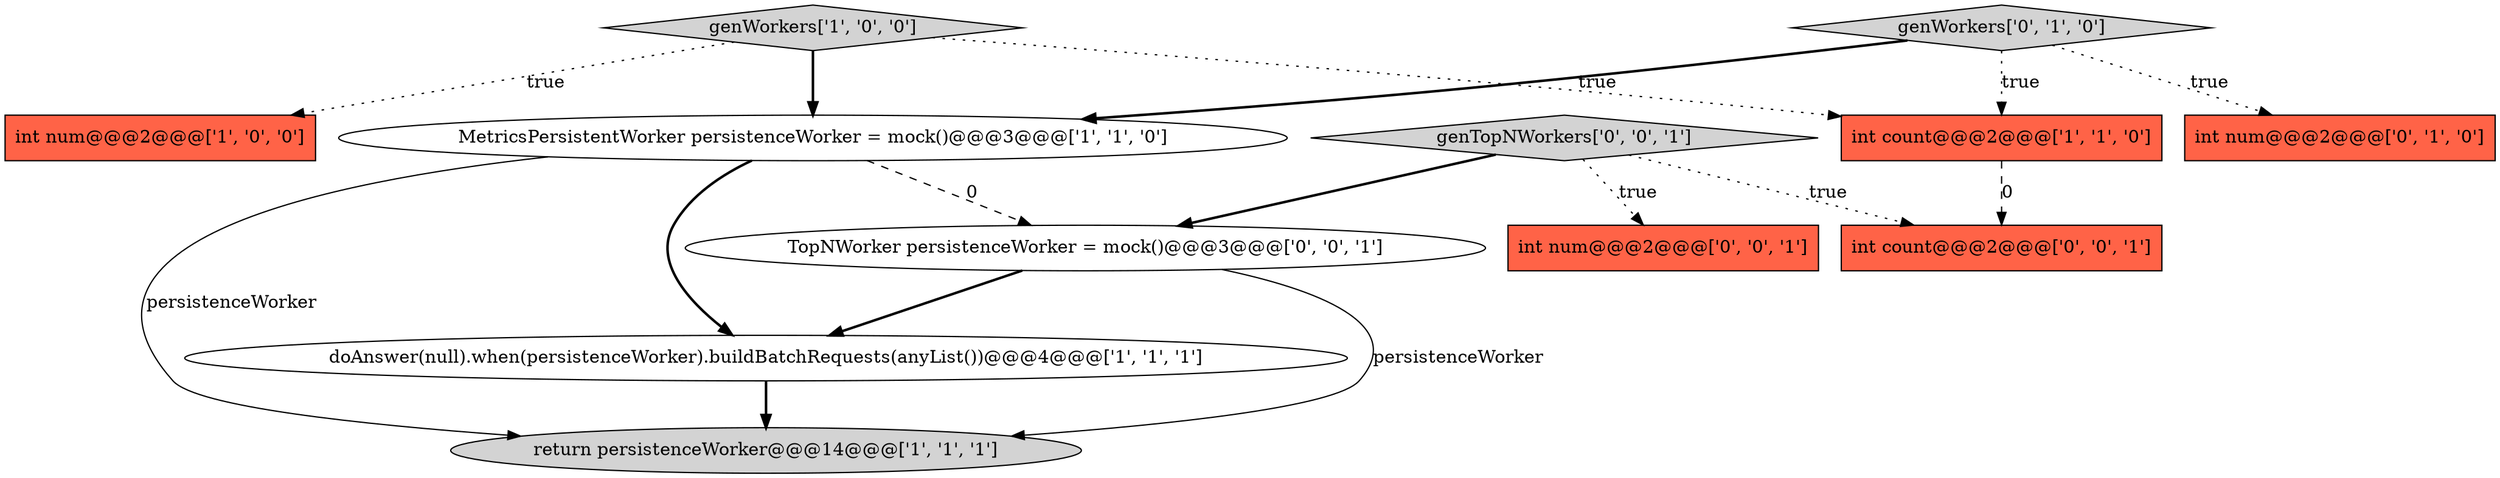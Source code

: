 digraph {
0 [style = filled, label = "MetricsPersistentWorker persistenceWorker = mock()@@@3@@@['1', '1', '0']", fillcolor = white, shape = ellipse image = "AAA0AAABBB1BBB"];
2 [style = filled, label = "return persistenceWorker@@@14@@@['1', '1', '1']", fillcolor = lightgray, shape = ellipse image = "AAA0AAABBB1BBB"];
3 [style = filled, label = "int count@@@2@@@['1', '1', '0']", fillcolor = tomato, shape = box image = "AAA0AAABBB1BBB"];
4 [style = filled, label = "doAnswer(null).when(persistenceWorker).buildBatchRequests(anyList())@@@4@@@['1', '1', '1']", fillcolor = white, shape = ellipse image = "AAA0AAABBB1BBB"];
11 [style = filled, label = "int count@@@2@@@['0', '0', '1']", fillcolor = tomato, shape = box image = "AAA0AAABBB3BBB"];
5 [style = filled, label = "genWorkers['1', '0', '0']", fillcolor = lightgray, shape = diamond image = "AAA0AAABBB1BBB"];
10 [style = filled, label = "genTopNWorkers['0', '0', '1']", fillcolor = lightgray, shape = diamond image = "AAA0AAABBB3BBB"];
6 [style = filled, label = "int num@@@2@@@['0', '1', '0']", fillcolor = tomato, shape = box image = "AAA0AAABBB2BBB"];
7 [style = filled, label = "genWorkers['0', '1', '0']", fillcolor = lightgray, shape = diamond image = "AAA0AAABBB2BBB"];
8 [style = filled, label = "int num@@@2@@@['0', '0', '1']", fillcolor = tomato, shape = box image = "AAA0AAABBB3BBB"];
9 [style = filled, label = "TopNWorker persistenceWorker = mock()@@@3@@@['0', '0', '1']", fillcolor = white, shape = ellipse image = "AAA0AAABBB3BBB"];
1 [style = filled, label = "int num@@@2@@@['1', '0', '0']", fillcolor = tomato, shape = box image = "AAA0AAABBB1BBB"];
10->8 [style = dotted, label="true"];
7->6 [style = dotted, label="true"];
9->2 [style = solid, label="persistenceWorker"];
10->9 [style = bold, label=""];
7->0 [style = bold, label=""];
4->2 [style = bold, label=""];
0->9 [style = dashed, label="0"];
5->3 [style = dotted, label="true"];
5->0 [style = bold, label=""];
10->11 [style = dotted, label="true"];
0->4 [style = bold, label=""];
7->3 [style = dotted, label="true"];
3->11 [style = dashed, label="0"];
9->4 [style = bold, label=""];
5->1 [style = dotted, label="true"];
0->2 [style = solid, label="persistenceWorker"];
}
